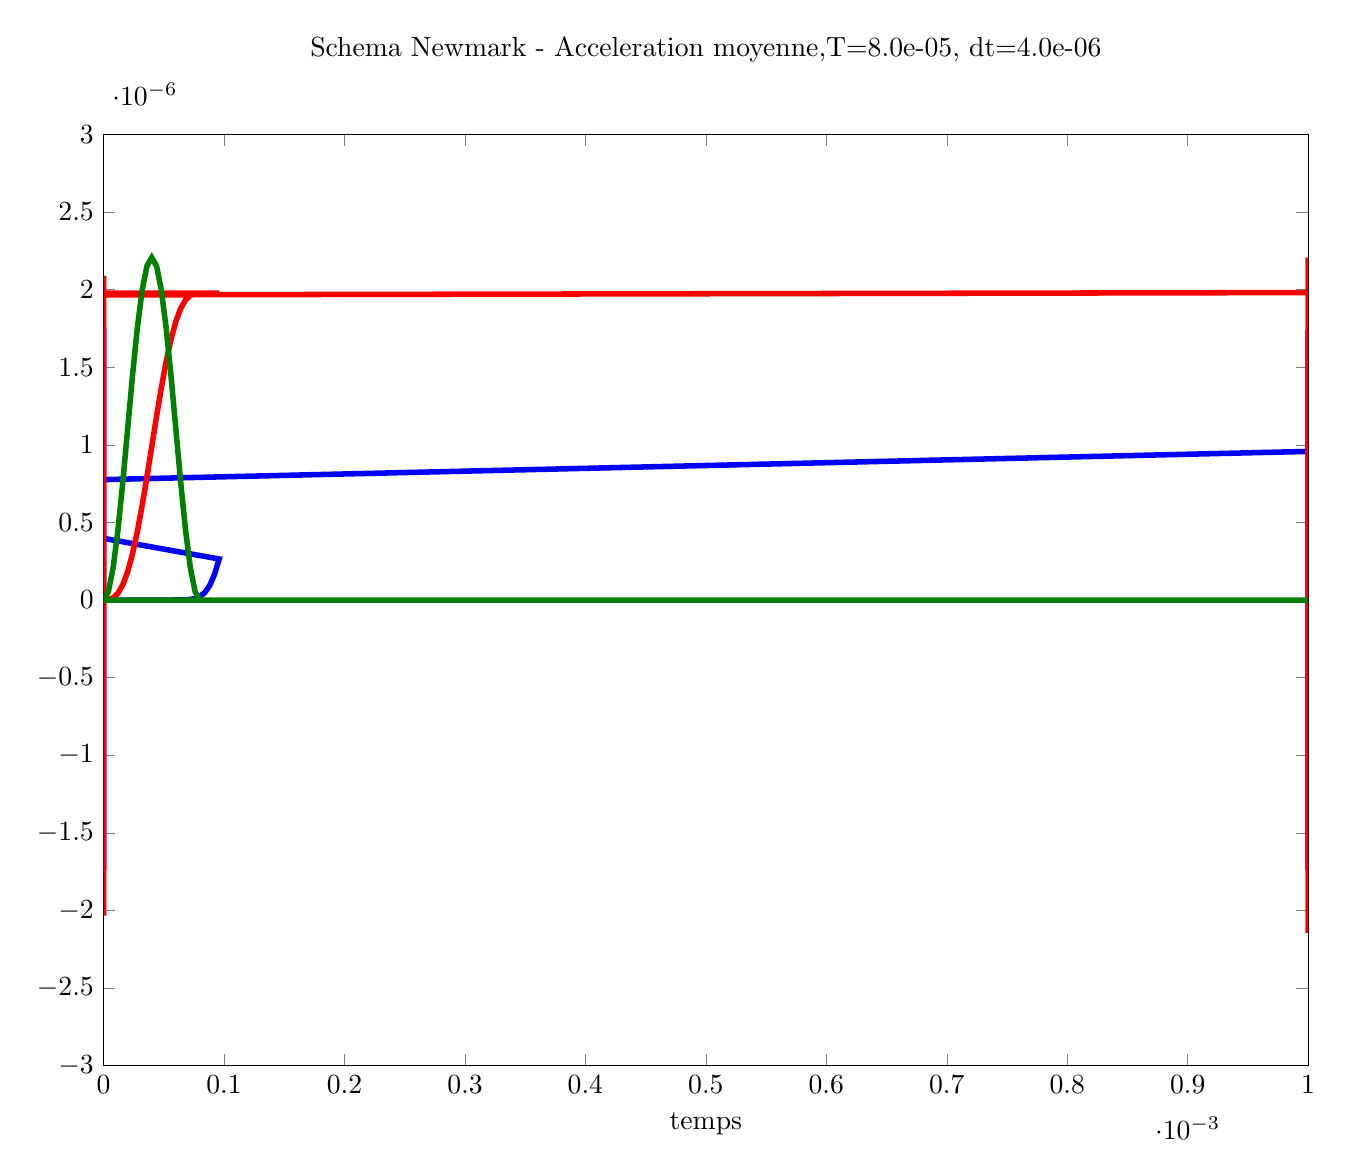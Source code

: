 % This file was created by matlab2tikz v0.4.7 (commit 9d7ddd53b3fb1f0df255c7d242269793e3f459e5) running on MATLAB 7.14.
% Copyright (c) 2008--2014, Nico Schlömer <nico.schloemer@gmail.com>
% All rights reserved.
% Minimal pgfplots version: 1.3
% 
% The latest updates can be retrieved from
%   http://www.mathworks.com/matlabcentral/fileexchange/22022-matlab2tikz
% where you can also make suggestions and rate matlab2tikz.
% 

\begin{tikzpicture}{scale=10}

\begin{axis}[%
title={\centering Schema Newmark - Acceleration moyenne,\newline T=8.0e-05, dt=4.0e-06},
%title style={text width=9cm},
title style={at={(0.5,1.05)}},
width=6.023in,
height=4.656in,
scale only axis,
scale=1,
xmin=0,
xmax=0.001,
ymin=-3e-06,
ymax=3e-06,
xlabel=temps,
%grid=major,
]

\addplot [color=blue,solid,line width=2.0pt,forget plot]
  table[row sep=crcr]{0	0\\
4e-06	3.141e-25\\
8e-06	2.502e-23\\
1.2e-05	9.726e-22\\
1.6e-05	2.46e-20\\
2e-05	4.548e-19\\
2.4e-05	6.554e-18\\
2.8e-05	7.661e-17\\
3.2e-05	7.462e-16\\
3.6e-05	6.178e-15\\
4e-05	4.411e-14\\
4.4e-05	2.747e-13\\
4.8e-05	1.505e-12\\
5.2e-05	7.31e-12\\
5.6e-05	3.163e-11\\
6e-05	1.225e-10\\
6.4e-05	4.264e-10\\
6.8e-05	1.337e-09\\
7.2e-05	3.788e-09\\
7.6e-05	9.715e-09\\
8e-05	2.26e-08\\
8.4e-05	4.782e-08\\
8.8e-05	9.226e-08\\
9.2e-05	1.629e-07\\
9.6e-05	2.644e-07\\
0.0	3.974e-07\\
0.0	5.578e-07\\
0.0	7.38e-07\\
0.0	9.296e-07\\
0.0	1.123e-06\\
0.0	1.31e-06\\
0.0	1.476e-06\\
0.0	1.612e-06\\
0.0	1.707e-06\\
0.0	1.752e-06\\
0.0	1.742e-06\\
0.0	1.675e-06\\
0.0	1.555e-06\\
0.0	1.394e-06\\
0.0	1.205e-06\\
0.0	1.005e-06\\
0.0	8.059e-07\\
0.0	6.186e-07\\
0.0	4.488e-07\\
0.0	3.008e-07\\
0.0	1.795e-07\\
0.0	8.886e-08\\
0.0	2.898e-08\\
0.0	-4.13e-09\\
0.0	-1.691e-08\\
0.0	-1.649e-08\\
0.0	-9.445e-09\\
0.0	-1.255e-09\\
0.0	3.923e-09\\
0.0	4.385e-09\\
0.0	1.807e-09\\
0.0	-7.372e-10\\
0.0	-1.702e-09\\
0.0	-1.223e-09\\
0.0	3.531e-11\\
0.0	9.349e-10\\
0.0	4.322e-10\\
0.0	-1.064e-09\\
0.0	-2.268e-09\\
0.0	-3.174e-09\\
0.0	-5.573e-09\\
0.0	-1.142e-08\\
0.0	-2.183e-08\\
0.0	-3.843e-08\\
0.0	-6.489e-08\\
0.0	-1.059e-07\\
0.0	-1.663e-07\\
0.0	-2.503e-07\\
0.0	-3.613e-07\\
0.0	-5.001e-07\\
0.0	-6.646e-07\\
0.0	-8.489e-07\\
0.0	-1.042e-06\\
0.0	-1.233e-06\\
0.0	-1.407e-06\\
0.0	-1.554e-06\\
0.0	-1.663e-06\\
0.0	-1.728e-06\\
0.0	-1.743e-06\\
0.0	-1.707e-06\\
0.0	-1.618e-06\\
0.0	-1.481e-06\\
0.0	-1.304e-06\\
0.0	-1.102e-06\\
0.0	-8.897e-07\\
0.0	-6.828e-07\\
0.0	-4.942e-07\\
0.0	-3.321e-07\\
0.0	-2.004e-07\\
0.0	-9.991e-08\\
0.0	-2.853e-08\\
0.0	1.728e-08\\
0.0	4.135e-08\\
0.0	4.729e-08\\
0.0	3.919e-08\\
0.0	2.249e-08\\
0.0	4.003e-09\\
0.0	-9.519e-09\\
0.0	-1.423e-08\\
0.0	-1.108e-08\\
0.0	-4.451e-09\\
0.0	1.326e-09\\
0.0	4.316e-09\\
0.0	4.689e-09\\
0.0	3.583e-09\\
0.0	2.306e-09\\
0.0	1.865e-09\\
0.0	3.452e-09\\
0.0	8.515e-09\\
0.0	1.756e-08\\
0.0	3.075e-08\\
0.0	4.935e-08\\
0.0	7.569e-08\\
0.0	1.136e-07\\
0.0	1.682e-07\\
0.0	2.439e-07\\
0.0	3.427e-07\\
0.0	4.652e-07\\
0.0	6.103e-07\\
0.0	7.759e-07\\
0.001	9.575e-07\\
0.001	1.146e-06\\
0.001	1.327e-06\\
0.001	1.488e-06\\
0.001	1.617e-06\\
0.001	1.703e-06\\
0.001	1.74e-06\\
0.001	1.725e-06\\
0.001	1.658e-06\\
0.001	1.542e-06\\
0.001	1.386e-06\\
0.001	1.198e-06\\
0.001	9.904e-07\\
0.001	7.758e-07\\
0.001	5.678e-07\\
0.001	3.795e-07\\
0.001	2.221e-07\\
0.001	1.019e-07\\
0.001	1.885e-08\\
0.001	-3.205e-08\\
0.001	-5.775e-08\\
0.001	-6.486e-08\\
0.001	-5.92e-08\\
0.001	-4.552e-08\\
0.001	-2.761e-08\\
0.001	-8.695e-09\\
0.001	7.957e-09\\
0.001	1.885e-08\\
0.001	2.163e-08\\
0.001	1.665e-08\\
0.001	7.019e-09\\
0.001	-3.268e-09\\
0.001	-1.109e-08\\
0.001	-1.436e-08\\
0.001	-1.286e-08\\
0.001	-9.478e-09\\
0.001	-9.159e-09\\
0.001	-1.594e-08\\
0.001	-3.103e-08\\
0.001	-5.381e-08\\
0.001	-8.395e-08\\
0.001	-1.225e-07\\
0.001	-1.729e-07\\
0.001	-2.398e-07\\
0.001	-3.274e-07\\
0.001	-4.369e-07\\
0.001	-5.683e-07\\
0.001	-7.199e-07\\
0.001	-8.881e-07\\
0.001	-1.066e-06\\
0.001	-1.244e-06\\
0.001	-1.411e-06\\
0.001	-1.553e-06\\
0.001	-1.66e-06\\
0.001	-1.724e-06\\
0.001	-1.737e-06\\
0.001	-1.695e-06\\
0.001	-1.6e-06\\
0.001	-1.458e-06\\
0.001	-1.281e-06\\
0.001	-1.08e-06\\
0.001	-8.668e-07\\
0.001	-6.541e-07\\
0.001	-4.526e-07\\
0.001	-2.734e-07\\
0.001	-1.265e-07\\
0.001	-1.731e-08\\
0.001	5.359e-08\\
0.001	8.96e-08\\
0.001	9.751e-08\\
0.001	8.621e-08\\
0.001	6.452e-08\\
0.001	3.998e-08\\
0.001	1.807e-08\\
0.001	1.434e-09\\
0.001	-1.031e-08\\
0.001	-1.849e-08\\
0.001	-2.266e-08\\
0.001	-2.116e-08\\
0.001	-1.379e-08\\
0.001	-2.399e-09\\
0.001	9.886e-09\\
0.001	1.983e-08\\
0.001	2.551e-08\\
0.001	2.752e-08\\
0.001	2.909e-08\\
0.001	3.489e-08\\
0.001	4.973e-08\\
0.001	7.712e-08\\
0.001	1.182e-07\\
0.001	1.728e-07\\
0.001	2.41e-07\\
0.001	3.232e-07\\
0.001	4.205e-07\\
0.001	5.358e-07\\
0.001	6.713e-07\\
0.001	8.261e-07\\
0.001	9.946e-07\\
0.001	1.168e-06\\
0.001	1.335e-06\\
0.001	1.485e-06\\
0.001	1.607e-06\\
0.001	1.69e-06\\
0.001	1.727e-06\\
0.001	1.714e-06\\
0.001	1.647e-06\\
0.001	1.528e-06\\
0.001	1.366e-06\\
0.001	1.171e-06\\
0.001	9.58e-07\\
0.001	7.391e-07\\
0.001	5.27e-07\\
0.001	3.335e-07\\
0.001	1.689e-07\\
0.001	3.925e-08\\
0.001	-5.346e-08\\
0.001	-1.101e-07\\
0.001	-1.337e-07\\
0.001	-1.295e-07\\
0.001	-1.05e-07\\
0.001	-6.955e-08\\
0.001	-3.325e-08\\
0.001	-3.974e-09\\
0.001	1.473e-08\\
0.001	2.347e-08\\
0.001	2.526e-08\\
};
\addplot [color=red,solid,line width=2.0pt,forget plot]
  table[row sep=crcr]{0	0\\
4e-06	2.41e-09\\
8e-06	1.426e-08\\
1.2e-05	4.406e-08\\
1.6e-05	9.857e-08\\
2e-05	1.821e-07\\
2.4e-05	2.962e-07\\
2.8e-05	4.394e-07\\
3.2e-05	6.073e-07\\
3.6e-05	7.931e-07\\
4e-05	9.883e-07\\
4.4e-05	1.184e-06\\
4.8e-05	1.369e-06\\
5.2e-05	1.537e-06\\
5.6e-05	1.68e-06\\
6e-05	1.795e-06\\
6.4e-05	1.878e-06\\
6.8e-05	1.933e-06\\
7.2e-05	1.962e-06\\
7.6e-05	1.974e-06\\
8e-05	1.977e-06\\
8.4e-05	1.977e-06\\
8.8e-05	1.977e-06\\
9.2e-05	1.977e-06\\
9.6e-05	1.977e-06\\
0.0	1.977e-06\\
0.0	1.977e-06\\
0.0	1.977e-06\\
0.0	1.977e-06\\
0.0	1.977e-06\\
0.0	1.977e-06\\
0.0	1.977e-06\\
0.0	1.977e-06\\
0.0	1.977e-06\\
0.0	1.977e-06\\
0.0	1.977e-06\\
0.0	1.977e-06\\
0.0	1.977e-06\\
0.0	1.977e-06\\
0.0	1.977e-06\\
0.0	1.977e-06\\
0.0	1.977e-06\\
0.0	1.977e-06\\
0.0	1.976e-06\\
0.0	1.976e-06\\
0.0	1.975e-06\\
0.0	1.972e-06\\
0.0	1.967e-06\\
0.0	1.957e-06\\
0.0	1.937e-06\\
0.0	1.904e-06\\
0.0	1.847e-06\\
0.0	1.757e-06\\
0.0	1.624e-06\\
0.0	1.438e-06\\
0.0	1.192e-06\\
0.0	8.886e-07\\
0.0	5.358e-07\\
0.0	1.502e-07\\
0.0	-2.466e-07\\
0.0	-6.327e-07\\
0.0	-9.895e-07\\
0.0	-1.303e-06\\
0.0	-1.564e-06\\
0.0	-1.767e-06\\
0.0	-1.909e-06\\
0.0	-1.994e-06\\
0.0	-2.031e-06\\
0.0	-2.033e-06\\
0.0	-2.016e-06\\
0.0	-1.993e-06\\
0.0	-1.974e-06\\
0.0	-1.964e-06\\
0.0	-1.963e-06\\
0.0	-1.969e-06\\
0.0	-1.977e-06\\
0.0	-1.983e-06\\
0.0	-1.983e-06\\
0.0	-1.978e-06\\
0.0	-1.974e-06\\
0.0	-1.973e-06\\
0.0	-1.975e-06\\
0.0	-1.978e-06\\
0.0	-1.978e-06\\
0.0	-1.978e-06\\
0.0	-1.976e-06\\
0.0	-1.975e-06\\
0.0	-1.976e-06\\
0.0	-1.977e-06\\
0.0	-1.978e-06\\
0.0	-1.976e-06\\
0.0	-1.974e-06\\
0.0	-1.973e-06\\
0.0	-1.971e-06\\
0.0	-1.967e-06\\
0.0	-1.957e-06\\
0.0	-1.942e-06\\
0.0	-1.919e-06\\
0.0	-1.881e-06\\
0.0	-1.823e-06\\
0.0	-1.738e-06\\
0.0	-1.618e-06\\
0.0	-1.455e-06\\
0.0	-1.243e-06\\
0.0	-9.778e-07\\
0.0	-6.62e-07\\
0.0	-3.037e-07\\
0.0	8.289e-08\\
0.0	4.787e-07\\
0.0	8.616e-07\\
0.0	1.21e-06\\
0.0	1.506e-06\\
0.0	1.74e-06\\
0.0	1.909e-06\\
0.0	2.018e-06\\
0.0	2.074e-06\\
0.0	2.089e-06\\
0.0	2.076e-06\\
0.0	2.044e-06\\
0.0	2.005e-06\\
0.0	1.971e-06\\
0.0	1.95e-06\\
0.0	1.944e-06\\
0.0	1.951e-06\\
0.0	1.966e-06\\
0.001	1.981e-06\\
0.001	1.989e-06\\
0.001	1.989e-06\\
0.001	1.984e-06\\
0.001	1.978e-06\\
0.001	1.972e-06\\
0.001	1.971e-06\\
0.001	1.972e-06\\
0.001	1.975e-06\\
0.001	1.979e-06\\
0.001	1.981e-06\\
0.001	1.98e-06\\
0.001	1.976e-06\\
0.001	1.972e-06\\
0.001	1.97e-06\\
0.001	1.97e-06\\
0.001	1.969e-06\\
0.001	1.963e-06\\
0.001	1.95e-06\\
0.001	1.931e-06\\
0.001	1.903e-06\\
0.001	1.865e-06\\
0.001	1.809e-06\\
0.001	1.728e-06\\
0.001	1.615e-06\\
0.001	1.465e-06\\
0.001	1.274e-06\\
0.001	1.038e-06\\
0.001	7.541e-07\\
0.001	4.263e-07\\
0.001	6.3e-08\\
0.001	-3.213e-07\\
0.001	-7.083e-07\\
0.001	-1.078e-06\\
0.001	-1.409e-06\\
0.001	-1.687e-06\\
0.001	-1.899e-06\\
0.001	-2.043e-06\\
0.001	-2.121e-06\\
0.001	-2.145e-06\\
0.001	-2.131e-06\\
0.001	-2.094e-06\\
0.001	-2.048e-06\\
0.001	-2.003e-06\\
0.001	-1.965e-06\\
0.001	-1.941e-06\\
0.001	-1.932e-06\\
0.001	-1.936e-06\\
0.001	-1.95e-06\\
0.001	-1.968e-06\\
0.001	-1.987e-06\\
0.001	-1.998e-06\\
0.001	-1.999e-06\\
0.001	-1.99e-06\\
0.001	-1.978e-06\\
0.001	-1.968e-06\\
0.001	-1.964e-06\\
0.001	-1.966e-06\\
0.001	-1.973e-06\\
0.001	-1.979e-06\\
0.001	-1.982e-06\\
0.001	-1.98e-06\\
0.001	-1.974e-06\\
0.001	-1.967e-06\\
0.001	-1.96e-06\\
0.001	-1.952e-06\\
0.001	-1.941e-06\\
0.001	-1.924e-06\\
0.001	-1.898e-06\\
0.001	-1.858e-06\\
0.001	-1.799e-06\\
0.001	-1.718e-06\\
0.001	-1.611e-06\\
0.001	-1.473e-06\\
0.001	-1.3e-06\\
0.001	-1.085e-06\\
0.001	-8.263e-07\\
0.001	-5.234e-07\\
0.001	-1.831e-07\\
0.001	1.831e-07\\
0.001	5.601e-07\\
0.001	9.321e-07\\
0.001	1.283e-06\\
0.001	1.594e-06\\
0.001	1.851e-06\\
0.001	2.039e-06\\
0.001	2.155e-06\\
0.001	2.206e-06\\
0.001	2.204e-06\\
0.001	2.165e-06\\
0.001	2.106e-06\\
0.001	2.042e-06\\
0.001	1.985e-06\\
0.001	1.944e-06\\
0.001	1.922e-06\\
0.001	1.919e-06\\
0.001	1.928e-06\\
0.001	1.944e-06\\
0.001	1.963e-06\\
0.001	1.982e-06\\
0.001	1.996e-06\\
0.001	2.003e-06\\
0.001	2.001e-06\\
0.001	1.992e-06\\
0.001	1.978e-06\\
0.001	1.965e-06\\
0.001	1.959e-06\\
0.001	1.96e-06\\
0.001	1.966e-06\\
0.001	1.975e-06\\
0.001	1.98e-06\\
0.001	1.978e-06\\
0.001	1.968e-06\\
0.001	1.951e-06\\
0.001	1.931e-06\\
0.001	1.908e-06\\
0.001	1.882e-06\\
0.001	1.846e-06\\
0.001	1.795e-06\\
0.001	1.719e-06\\
0.001	1.617e-06\\
0.001	1.485e-06\\
0.001	1.32e-06\\
0.001	1.119e-06\\
0.001	8.793e-07\\
0.001	6.014e-07\\
};
\addplot [color=black!50!green,solid,line width=2.0pt,forget plot]
  table[row sep=crcr]{0	0\\
4e-06	5.398e-08\\
8e-06	2.106e-07\\
1.2e-05	4.546e-07\\
1.6e-05	7.621e-07\\
2e-05	1.103e-06\\
2.4e-05	1.444e-06\\
2.8e-05	1.751e-06\\
3.2e-05	1.995e-06\\
3.6e-05	2.152e-06\\
4e-05	2.206e-06\\
4.4e-05	2.152e-06\\
4.8e-05	1.995e-06\\
5.2e-05	1.751e-06\\
5.6e-05	1.444e-06\\
6e-05	1.103e-06\\
6.4e-05	7.621e-07\\
6.8e-05	4.546e-07\\
7.2e-05	2.106e-07\\
7.6e-05	5.398e-08\\
8e-05	0\\
8.4e-05	0\\
8.8e-05	0\\
9.2e-05	0\\
9.6e-05	0\\
0.0	0\\
0.0	0\\
0.0	0\\
0.0	0\\
0.0	0\\
0.0	0\\
0.0	0\\
0.0	0\\
0.0	0\\
0.0	0\\
0.0	0\\
0.0	0\\
0.0	0\\
0.0	0\\
0.0	0\\
0.0	0\\
0.0	0\\
0.0	0\\
0.0	0\\
0.0	0\\
0.0	0\\
0.0	0\\
0.0	0\\
0.0	0\\
0.0	0\\
0.0	0\\
0.0	0\\
0.0	0\\
0.0	0\\
0.0	0\\
0.0	0\\
0.0	0\\
0.0	0\\
0.0	0\\
0.0	0\\
0.0	0\\
0.0	0\\
0.0	0\\
0.0	0\\
0.0	0\\
0.0	0\\
0.0	0\\
0.0	0\\
0.0	0\\
0.0	0\\
0.0	0\\
0.0	0\\
0.0	0\\
0.0	0\\
0.0	0\\
0.0	0\\
0.0	0\\
0.0	0\\
0.0	0\\
0.0	0\\
0.0	0\\
0.0	0\\
0.0	0\\
0.0	0\\
0.0	0\\
0.0	0\\
0.0	0\\
0.0	0\\
0.0	0\\
0.0	0\\
0.0	0\\
0.0	0\\
0.0	0\\
0.0	0\\
0.0	0\\
0.0	0\\
0.0	0\\
0.0	0\\
0.0	0\\
0.0	0\\
0.0	0\\
0.0	0\\
0.0	0\\
0.0	0\\
0.0	0\\
0.0	0\\
0.0	0\\
0.0	0\\
0.0	0\\
0.0	0\\
0.0	0\\
0.0	0\\
0.0	0\\
0.0	0\\
0.0	0\\
0.0	0\\
0.0	0\\
0.0	0\\
0.0	0\\
0.0	0\\
0.0	0\\
0.0	0\\
0.0	0\\
0.0	0\\
0.0	0\\
0.001	0\\
0.001	0\\
0.001	0\\
0.001	0\\
0.001	0\\
0.001	0\\
0.001	0\\
0.001	0\\
0.001	0\\
0.001	0\\
0.001	0\\
0.001	0\\
0.001	0\\
0.001	0\\
0.001	0\\
0.001	0\\
0.001	0\\
0.001	0\\
0.001	0\\
0.001	0\\
0.001	0\\
0.001	0\\
0.001	0\\
0.001	0\\
0.001	0\\
0.001	0\\
0.001	0\\
0.001	0\\
0.001	0\\
0.001	0\\
0.001	0\\
0.001	0\\
0.001	0\\
0.001	0\\
0.001	0\\
0.001	0\\
0.001	0\\
0.001	0\\
0.001	0\\
0.001	0\\
0.001	0\\
0.001	0\\
0.001	0\\
0.001	0\\
0.001	0\\
0.001	0\\
0.001	0\\
0.001	0\\
0.001	0\\
0.001	0\\
0.001	0\\
0.001	0\\
0.001	0\\
0.001	0\\
0.001	0\\
0.001	0\\
0.001	0\\
0.001	0\\
0.001	0\\
0.001	0\\
0.001	0\\
0.001	0\\
0.001	0\\
0.001	0\\
0.001	0\\
0.001	0\\
0.001	0\\
0.001	0\\
0.001	0\\
0.001	0\\
0.001	0\\
0.001	0\\
0.001	0\\
0.001	0\\
0.001	0\\
0.001	0\\
0.001	0\\
0.001	0\\
0.001	0\\
0.001	0\\
0.001	0\\
0.001	0\\
0.001	0\\
0.001	0\\
0.001	0\\
0.001	0\\
0.001	0\\
0.001	0\\
0.001	0\\
0.001	0\\
0.001	0\\
0.001	0\\
0.001	0\\
0.001	0\\
0.001	0\\
0.001	0\\
0.001	0\\
0.001	0\\
0.001	0\\
0.001	0\\
0.001	0\\
0.001	0\\
0.001	0\\
0.001	0\\
0.001	0\\
0.001	0\\
0.001	0\\
0.001	0\\
0.001	0\\
0.001	0\\
0.001	0\\
0.001	0\\
0.001	0\\
0.001	0\\
0.001	0\\
0.001	0\\
0.001	0\\
0.001	0\\
0.001	0\\
0.001	0\\
0.001	0\\
0.001	0\\
0.001	0\\
0.001	0\\
0.001	0\\
0.001	0\\
};
\end{axis}
\end{tikzpicture}%